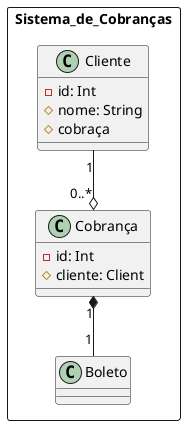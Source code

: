 @startuml sisDeCobrança
  package Sistema_de_Cobranças <<rectangle>> {
    class Cliente {
      - id: Int
      # nome: String
      # cobraça
    }
    class Cobrança {
      - id: Int
      # cliente: Client
    }
    Cliente "1" --o "0..*" Cobrança
    class Boleto {}
    Cobrança "1" *-- "1" Boleto
  }
@enduml